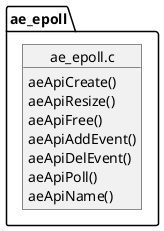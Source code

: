@startuml
object ae_epoll.c {
    aeApiCreate()
    aeApiResize()
    aeApiFree()
    aeApiAddEvent()
    aeApiDelEvent()
    aeApiPoll()
    aeApiName()
}

@enduml